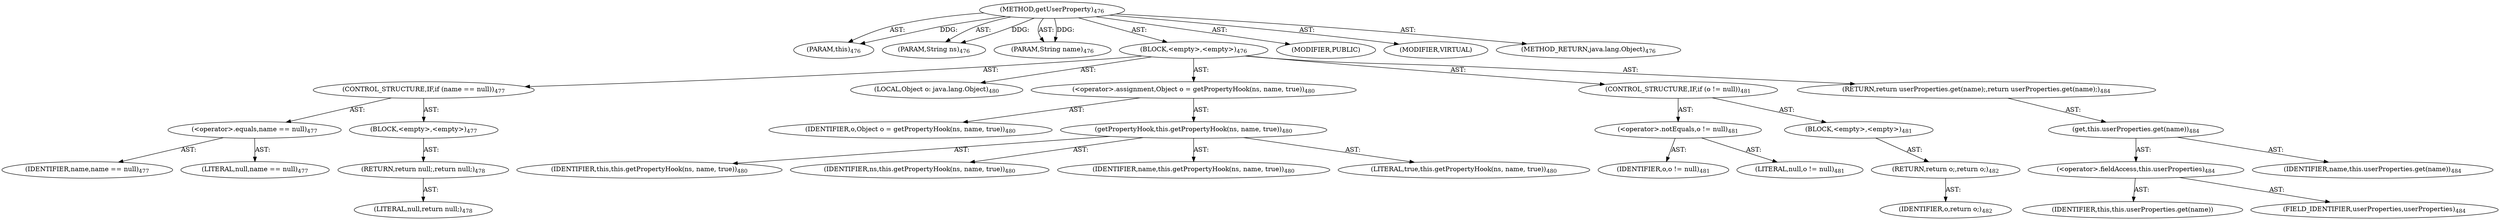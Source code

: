 digraph "getUserProperty" {  
"111669149710" [label = <(METHOD,getUserProperty)<SUB>476</SUB>> ]
"115964117002" [label = <(PARAM,this)<SUB>476</SUB>> ]
"115964117039" [label = <(PARAM,String ns)<SUB>476</SUB>> ]
"115964117040" [label = <(PARAM,String name)<SUB>476</SUB>> ]
"25769803815" [label = <(BLOCK,&lt;empty&gt;,&lt;empty&gt;)<SUB>476</SUB>> ]
"47244640281" [label = <(CONTROL_STRUCTURE,IF,if (name == null))<SUB>477</SUB>> ]
"30064771243" [label = <(&lt;operator&gt;.equals,name == null)<SUB>477</SUB>> ]
"68719476920" [label = <(IDENTIFIER,name,name == null)<SUB>477</SUB>> ]
"90194313276" [label = <(LITERAL,null,name == null)<SUB>477</SUB>> ]
"25769803816" [label = <(BLOCK,&lt;empty&gt;,&lt;empty&gt;)<SUB>477</SUB>> ]
"146028888085" [label = <(RETURN,return null;,return null;)<SUB>478</SUB>> ]
"90194313277" [label = <(LITERAL,null,return null;)<SUB>478</SUB>> ]
"94489280529" [label = <(LOCAL,Object o: java.lang.Object)<SUB>480</SUB>> ]
"30064771244" [label = <(&lt;operator&gt;.assignment,Object o = getPropertyHook(ns, name, true))<SUB>480</SUB>> ]
"68719476921" [label = <(IDENTIFIER,o,Object o = getPropertyHook(ns, name, true))<SUB>480</SUB>> ]
"30064771245" [label = <(getPropertyHook,this.getPropertyHook(ns, name, true))<SUB>480</SUB>> ]
"68719476749" [label = <(IDENTIFIER,this,this.getPropertyHook(ns, name, true))<SUB>480</SUB>> ]
"68719476922" [label = <(IDENTIFIER,ns,this.getPropertyHook(ns, name, true))<SUB>480</SUB>> ]
"68719476923" [label = <(IDENTIFIER,name,this.getPropertyHook(ns, name, true))<SUB>480</SUB>> ]
"90194313278" [label = <(LITERAL,true,this.getPropertyHook(ns, name, true))<SUB>480</SUB>> ]
"47244640282" [label = <(CONTROL_STRUCTURE,IF,if (o != null))<SUB>481</SUB>> ]
"30064771246" [label = <(&lt;operator&gt;.notEquals,o != null)<SUB>481</SUB>> ]
"68719476924" [label = <(IDENTIFIER,o,o != null)<SUB>481</SUB>> ]
"90194313279" [label = <(LITERAL,null,o != null)<SUB>481</SUB>> ]
"25769803817" [label = <(BLOCK,&lt;empty&gt;,&lt;empty&gt;)<SUB>481</SUB>> ]
"146028888086" [label = <(RETURN,return o;,return o;)<SUB>482</SUB>> ]
"68719476925" [label = <(IDENTIFIER,o,return o;)<SUB>482</SUB>> ]
"146028888087" [label = <(RETURN,return userProperties.get(name);,return userProperties.get(name);)<SUB>484</SUB>> ]
"30064771247" [label = <(get,this.userProperties.get(name))<SUB>484</SUB>> ]
"30064771248" [label = <(&lt;operator&gt;.fieldAccess,this.userProperties)<SUB>484</SUB>> ]
"68719476926" [label = <(IDENTIFIER,this,this.userProperties.get(name))> ]
"55834574885" [label = <(FIELD_IDENTIFIER,userProperties,userProperties)<SUB>484</SUB>> ]
"68719476927" [label = <(IDENTIFIER,name,this.userProperties.get(name))<SUB>484</SUB>> ]
"133143986209" [label = <(MODIFIER,PUBLIC)> ]
"133143986210" [label = <(MODIFIER,VIRTUAL)> ]
"128849018894" [label = <(METHOD_RETURN,java.lang.Object)<SUB>476</SUB>> ]
  "111669149710" -> "115964117002"  [ label = "AST: "] 
  "111669149710" -> "115964117039"  [ label = "AST: "] 
  "111669149710" -> "115964117040"  [ label = "AST: "] 
  "111669149710" -> "25769803815"  [ label = "AST: "] 
  "111669149710" -> "133143986209"  [ label = "AST: "] 
  "111669149710" -> "133143986210"  [ label = "AST: "] 
  "111669149710" -> "128849018894"  [ label = "AST: "] 
  "25769803815" -> "47244640281"  [ label = "AST: "] 
  "25769803815" -> "94489280529"  [ label = "AST: "] 
  "25769803815" -> "30064771244"  [ label = "AST: "] 
  "25769803815" -> "47244640282"  [ label = "AST: "] 
  "25769803815" -> "146028888087"  [ label = "AST: "] 
  "47244640281" -> "30064771243"  [ label = "AST: "] 
  "47244640281" -> "25769803816"  [ label = "AST: "] 
  "30064771243" -> "68719476920"  [ label = "AST: "] 
  "30064771243" -> "90194313276"  [ label = "AST: "] 
  "25769803816" -> "146028888085"  [ label = "AST: "] 
  "146028888085" -> "90194313277"  [ label = "AST: "] 
  "30064771244" -> "68719476921"  [ label = "AST: "] 
  "30064771244" -> "30064771245"  [ label = "AST: "] 
  "30064771245" -> "68719476749"  [ label = "AST: "] 
  "30064771245" -> "68719476922"  [ label = "AST: "] 
  "30064771245" -> "68719476923"  [ label = "AST: "] 
  "30064771245" -> "90194313278"  [ label = "AST: "] 
  "47244640282" -> "30064771246"  [ label = "AST: "] 
  "47244640282" -> "25769803817"  [ label = "AST: "] 
  "30064771246" -> "68719476924"  [ label = "AST: "] 
  "30064771246" -> "90194313279"  [ label = "AST: "] 
  "25769803817" -> "146028888086"  [ label = "AST: "] 
  "146028888086" -> "68719476925"  [ label = "AST: "] 
  "146028888087" -> "30064771247"  [ label = "AST: "] 
  "30064771247" -> "30064771248"  [ label = "AST: "] 
  "30064771247" -> "68719476927"  [ label = "AST: "] 
  "30064771248" -> "68719476926"  [ label = "AST: "] 
  "30064771248" -> "55834574885"  [ label = "AST: "] 
  "111669149710" -> "115964117002"  [ label = "DDG: "] 
  "111669149710" -> "115964117039"  [ label = "DDG: "] 
  "111669149710" -> "115964117040"  [ label = "DDG: "] 
}

